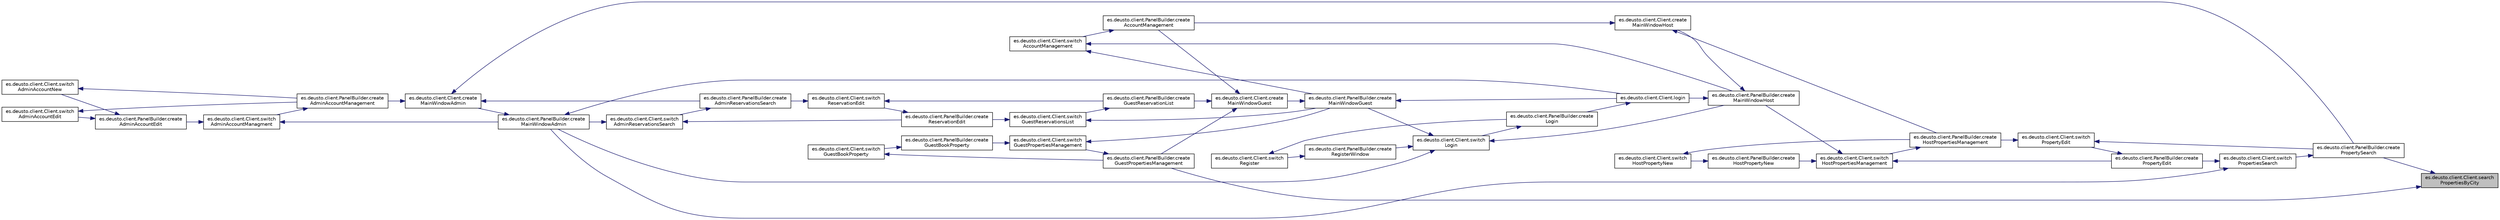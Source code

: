 digraph "es.deusto.client.Client.searchPropertiesByCity"
{
 // LATEX_PDF_SIZE
  edge [fontname="Helvetica",fontsize="10",labelfontname="Helvetica",labelfontsize="10"];
  node [fontname="Helvetica",fontsize="10",shape=record];
  rankdir="RL";
  Node904 [label="es.deusto.client.Client.search\lPropertiesByCity",height=0.2,width=0.4,color="black", fillcolor="grey75", style="filled", fontcolor="black",tooltip=" "];
  Node904 -> Node905 [dir="back",color="midnightblue",fontsize="10",style="solid",fontname="Helvetica"];
  Node905 [label="es.deusto.client.PanelBuilder.create\lPropertySearch",height=0.2,width=0.4,color="black", fillcolor="white", style="filled",URL="$classes_1_1deusto_1_1client_1_1_panel_builder.html#a96fdce41db963997c711d646563c69e0",tooltip=" "];
  Node905 -> Node906 [dir="back",color="midnightblue",fontsize="10",style="solid",fontname="Helvetica"];
  Node906 [label="es.deusto.client.Client.switch\lPropertiesSearch",height=0.2,width=0.4,color="black", fillcolor="white", style="filled",URL="$classes_1_1deusto_1_1client_1_1_client.html#af87b7fcbe691ef0a31dbc6849a037415",tooltip=" "];
  Node906 -> Node907 [dir="back",color="midnightblue",fontsize="10",style="solid",fontname="Helvetica"];
  Node907 [label="es.deusto.client.PanelBuilder.create\lPropertyEdit",height=0.2,width=0.4,color="black", fillcolor="white", style="filled",URL="$classes_1_1deusto_1_1client_1_1_panel_builder.html#aeaa0ead483ff83c6a51a96eddaa8795a",tooltip=" "];
  Node907 -> Node908 [dir="back",color="midnightblue",fontsize="10",style="solid",fontname="Helvetica"];
  Node908 [label="es.deusto.client.Client.switch\lPropertyEdit",height=0.2,width=0.4,color="black", fillcolor="white", style="filled",URL="$classes_1_1deusto_1_1client_1_1_client.html#a5dd6469d4428fe705fce4087aa386602",tooltip=" "];
  Node908 -> Node905 [dir="back",color="midnightblue",fontsize="10",style="solid",fontname="Helvetica"];
  Node908 -> Node909 [dir="back",color="midnightblue",fontsize="10",style="solid",fontname="Helvetica"];
  Node909 [label="es.deusto.client.PanelBuilder.create\lHostPropertiesManagement",height=0.2,width=0.4,color="black", fillcolor="white", style="filled",URL="$classes_1_1deusto_1_1client_1_1_panel_builder.html#a163a405546ee36aa7ce547c754b17844",tooltip=" "];
  Node909 -> Node910 [dir="back",color="midnightblue",fontsize="10",style="solid",fontname="Helvetica"];
  Node910 [label="es.deusto.client.Client.switch\lHostPropertiesManagement",height=0.2,width=0.4,color="black", fillcolor="white", style="filled",URL="$classes_1_1deusto_1_1client_1_1_client.html#a19e2021b8e93a30af971bfd07c2a8507",tooltip=" "];
  Node910 -> Node907 [dir="back",color="midnightblue",fontsize="10",style="solid",fontname="Helvetica"];
  Node910 -> Node911 [dir="back",color="midnightblue",fontsize="10",style="solid",fontname="Helvetica"];
  Node911 [label="es.deusto.client.PanelBuilder.create\lHostPropertyNew",height=0.2,width=0.4,color="black", fillcolor="white", style="filled",URL="$classes_1_1deusto_1_1client_1_1_panel_builder.html#a5211ab6dedb849c374d7816f5071109c",tooltip=" "];
  Node911 -> Node912 [dir="back",color="midnightblue",fontsize="10",style="solid",fontname="Helvetica"];
  Node912 [label="es.deusto.client.Client.switch\lHostPropertyNew",height=0.2,width=0.4,color="black", fillcolor="white", style="filled",URL="$classes_1_1deusto_1_1client_1_1_client.html#a0796863f65c9c5e8857b3b129802358e",tooltip=" "];
  Node912 -> Node909 [dir="back",color="midnightblue",fontsize="10",style="solid",fontname="Helvetica"];
  Node910 -> Node913 [dir="back",color="midnightblue",fontsize="10",style="solid",fontname="Helvetica"];
  Node913 [label="es.deusto.client.PanelBuilder.create\lMainWindowHost",height=0.2,width=0.4,color="black", fillcolor="white", style="filled",URL="$classes_1_1deusto_1_1client_1_1_panel_builder.html#a0d8f1d6c73010786f5b1765fdc490e4b",tooltip=" "];
  Node913 -> Node914 [dir="back",color="midnightblue",fontsize="10",style="solid",fontname="Helvetica"];
  Node914 [label="es.deusto.client.Client.login",height=0.2,width=0.4,color="black", fillcolor="white", style="filled",URL="$classes_1_1deusto_1_1client_1_1_client.html#a5c063d0b51ad320c92aa4d2525d67249",tooltip=" "];
  Node914 -> Node915 [dir="back",color="midnightblue",fontsize="10",style="solid",fontname="Helvetica"];
  Node915 [label="es.deusto.client.PanelBuilder.create\lLogin",height=0.2,width=0.4,color="black", fillcolor="white", style="filled",URL="$classes_1_1deusto_1_1client_1_1_panel_builder.html#a1922794e0ef78f689031499da33f495b",tooltip=" "];
  Node915 -> Node916 [dir="back",color="midnightblue",fontsize="10",style="solid",fontname="Helvetica"];
  Node916 [label="es.deusto.client.Client.switch\lLogin",height=0.2,width=0.4,color="black", fillcolor="white", style="filled",URL="$classes_1_1deusto_1_1client_1_1_client.html#a3649bfd0f4c5465aa12412473082b4a7",tooltip=" "];
  Node916 -> Node917 [dir="back",color="midnightblue",fontsize="10",style="solid",fontname="Helvetica"];
  Node917 [label="es.deusto.client.PanelBuilder.create\lRegisterWindow",height=0.2,width=0.4,color="black", fillcolor="white", style="filled",URL="$classes_1_1deusto_1_1client_1_1_panel_builder.html#abb0748521d51c1dcdcdd548f487ef72b",tooltip=" "];
  Node917 -> Node918 [dir="back",color="midnightblue",fontsize="10",style="solid",fontname="Helvetica"];
  Node918 [label="es.deusto.client.Client.switch\lRegister",height=0.2,width=0.4,color="black", fillcolor="white", style="filled",URL="$classes_1_1deusto_1_1client_1_1_client.html#a4d905b598ea8ff38f06e9a12b81dcab2",tooltip=" "];
  Node918 -> Node915 [dir="back",color="midnightblue",fontsize="10",style="solid",fontname="Helvetica"];
  Node916 -> Node919 [dir="back",color="midnightblue",fontsize="10",style="solid",fontname="Helvetica"];
  Node919 [label="es.deusto.client.PanelBuilder.create\lMainWindowAdmin",height=0.2,width=0.4,color="black", fillcolor="white", style="filled",URL="$classes_1_1deusto_1_1client_1_1_panel_builder.html#a32b7942177958f07263535d6d255556b",tooltip=" "];
  Node919 -> Node914 [dir="back",color="midnightblue",fontsize="10",style="solid",fontname="Helvetica"];
  Node919 -> Node920 [dir="back",color="midnightblue",fontsize="10",style="solid",fontname="Helvetica"];
  Node920 [label="es.deusto.client.Client.create\lMainWindowAdmin",height=0.2,width=0.4,color="black", fillcolor="white", style="filled",URL="$classes_1_1deusto_1_1client_1_1_client.html#a1628f28a7a5758510ccb6a4d1fa697a9",tooltip=" "];
  Node920 -> Node905 [dir="back",color="midnightblue",fontsize="10",style="solid",fontname="Helvetica"];
  Node920 -> Node921 [dir="back",color="midnightblue",fontsize="10",style="solid",fontname="Helvetica"];
  Node921 [label="es.deusto.client.PanelBuilder.create\lAdminAccountManagement",height=0.2,width=0.4,color="black", fillcolor="white", style="filled",URL="$classes_1_1deusto_1_1client_1_1_panel_builder.html#a76906aa362d3a389bda577a79b413374",tooltip=" "];
  Node921 -> Node922 [dir="back",color="midnightblue",fontsize="10",style="solid",fontname="Helvetica"];
  Node922 [label="es.deusto.client.Client.switch\lAdminAccountManagment",height=0.2,width=0.4,color="black", fillcolor="white", style="filled",URL="$classes_1_1deusto_1_1client_1_1_client.html#a2f806363c591a46a42ca419df7ce4ef0",tooltip=" "];
  Node922 -> Node923 [dir="back",color="midnightblue",fontsize="10",style="solid",fontname="Helvetica"];
  Node923 [label="es.deusto.client.PanelBuilder.create\lAdminAccountEdit",height=0.2,width=0.4,color="black", fillcolor="white", style="filled",URL="$classes_1_1deusto_1_1client_1_1_panel_builder.html#ab47c3bca19d01967d895e0dd7d3ad2f4",tooltip=" "];
  Node923 -> Node924 [dir="back",color="midnightblue",fontsize="10",style="solid",fontname="Helvetica"];
  Node924 [label="es.deusto.client.Client.switch\lAdminAccountEdit",height=0.2,width=0.4,color="black", fillcolor="white", style="filled",URL="$classes_1_1deusto_1_1client_1_1_client.html#a60c21761b82af9149afcf18fdebbc417",tooltip=" "];
  Node924 -> Node921 [dir="back",color="midnightblue",fontsize="10",style="solid",fontname="Helvetica"];
  Node923 -> Node925 [dir="back",color="midnightblue",fontsize="10",style="solid",fontname="Helvetica"];
  Node925 [label="es.deusto.client.Client.switch\lAdminAccountNew",height=0.2,width=0.4,color="black", fillcolor="white", style="filled",URL="$classes_1_1deusto_1_1client_1_1_client.html#a7b9ebc242c5d265ebeacb379034c9b7b",tooltip=" "];
  Node925 -> Node921 [dir="back",color="midnightblue",fontsize="10",style="solid",fontname="Helvetica"];
  Node922 -> Node919 [dir="back",color="midnightblue",fontsize="10",style="solid",fontname="Helvetica"];
  Node920 -> Node926 [dir="back",color="midnightblue",fontsize="10",style="solid",fontname="Helvetica"];
  Node926 [label="es.deusto.client.PanelBuilder.create\lAdminReservationsSearch",height=0.2,width=0.4,color="black", fillcolor="white", style="filled",URL="$classes_1_1deusto_1_1client_1_1_panel_builder.html#adc074dabcf7a18b43dc6d71df8f58963",tooltip=" "];
  Node926 -> Node927 [dir="back",color="midnightblue",fontsize="10",style="solid",fontname="Helvetica"];
  Node927 [label="es.deusto.client.Client.switch\lAdminReservationsSearch",height=0.2,width=0.4,color="black", fillcolor="white", style="filled",URL="$classes_1_1deusto_1_1client_1_1_client.html#a64110a92c5026cc2c23c1989d86164fd",tooltip=" "];
  Node927 -> Node928 [dir="back",color="midnightblue",fontsize="10",style="solid",fontname="Helvetica"];
  Node928 [label="es.deusto.client.PanelBuilder.create\lReservationEdit",height=0.2,width=0.4,color="black", fillcolor="white", style="filled",URL="$classes_1_1deusto_1_1client_1_1_panel_builder.html#a7c3b05bd40288bf45dc318f9f26a0377",tooltip=" "];
  Node928 -> Node929 [dir="back",color="midnightblue",fontsize="10",style="solid",fontname="Helvetica"];
  Node929 [label="es.deusto.client.Client.switch\lReservationEdit",height=0.2,width=0.4,color="black", fillcolor="white", style="filled",URL="$classes_1_1deusto_1_1client_1_1_client.html#a0f4f5c060e44c9d9d6ed08b652612b13",tooltip=" "];
  Node929 -> Node930 [dir="back",color="midnightblue",fontsize="10",style="solid",fontname="Helvetica"];
  Node930 [label="es.deusto.client.PanelBuilder.create\lGuestReservationList",height=0.2,width=0.4,color="black", fillcolor="white", style="filled",URL="$classes_1_1deusto_1_1client_1_1_panel_builder.html#a49dcd798d35c7b9b9c05e1353133afe1",tooltip=" "];
  Node930 -> Node931 [dir="back",color="midnightblue",fontsize="10",style="solid",fontname="Helvetica"];
  Node931 [label="es.deusto.client.Client.switch\lGuestReservationsList",height=0.2,width=0.4,color="black", fillcolor="white", style="filled",URL="$classes_1_1deusto_1_1client_1_1_client.html#abe4b00051f82e6fcf26c236b711cdf15",tooltip=" "];
  Node931 -> Node928 [dir="back",color="midnightblue",fontsize="10",style="solid",fontname="Helvetica"];
  Node931 -> Node932 [dir="back",color="midnightblue",fontsize="10",style="solid",fontname="Helvetica"];
  Node932 [label="es.deusto.client.PanelBuilder.create\lMainWindowGuest",height=0.2,width=0.4,color="black", fillcolor="white", style="filled",URL="$classes_1_1deusto_1_1client_1_1_panel_builder.html#a8969744356db218b0c7ec2131856433d",tooltip=" "];
  Node932 -> Node914 [dir="back",color="midnightblue",fontsize="10",style="solid",fontname="Helvetica"];
  Node932 -> Node933 [dir="back",color="midnightblue",fontsize="10",style="solid",fontname="Helvetica"];
  Node933 [label="es.deusto.client.Client.create\lMainWindowGuest",height=0.2,width=0.4,color="black", fillcolor="white", style="filled",URL="$classes_1_1deusto_1_1client_1_1_client.html#ade35c639554c770d3c2494e98c8ecb5c",tooltip=" "];
  Node933 -> Node930 [dir="back",color="midnightblue",fontsize="10",style="solid",fontname="Helvetica"];
  Node933 -> Node934 [dir="back",color="midnightblue",fontsize="10",style="solid",fontname="Helvetica"];
  Node934 [label="es.deusto.client.PanelBuilder.create\lGuestPropertiesManagement",height=0.2,width=0.4,color="black", fillcolor="white", style="filled",URL="$classes_1_1deusto_1_1client_1_1_panel_builder.html#a25c2bcc9184c1c014c9daf5d81b89728",tooltip=" "];
  Node934 -> Node935 [dir="back",color="midnightblue",fontsize="10",style="solid",fontname="Helvetica"];
  Node935 [label="es.deusto.client.Client.switch\lGuestPropertiesManagement",height=0.2,width=0.4,color="black", fillcolor="white", style="filled",URL="$classes_1_1deusto_1_1client_1_1_client.html#afd4978131a2d9f94f8a65f4fc2641235",tooltip=" "];
  Node935 -> Node936 [dir="back",color="midnightblue",fontsize="10",style="solid",fontname="Helvetica"];
  Node936 [label="es.deusto.client.PanelBuilder.create\lGuestBookProperty",height=0.2,width=0.4,color="black", fillcolor="white", style="filled",URL="$classes_1_1deusto_1_1client_1_1_panel_builder.html#a0d6ae6821b7f28f9fffb0d570d6524af",tooltip=" "];
  Node936 -> Node937 [dir="back",color="midnightblue",fontsize="10",style="solid",fontname="Helvetica"];
  Node937 [label="es.deusto.client.Client.switch\lGuestBookProperty",height=0.2,width=0.4,color="black", fillcolor="white", style="filled",URL="$classes_1_1deusto_1_1client_1_1_client.html#a9f7d7f1006b6b5da7c8fab120b127521",tooltip=" "];
  Node937 -> Node934 [dir="back",color="midnightblue",fontsize="10",style="solid",fontname="Helvetica"];
  Node935 -> Node932 [dir="back",color="midnightblue",fontsize="10",style="solid",fontname="Helvetica"];
  Node933 -> Node938 [dir="back",color="midnightblue",fontsize="10",style="solid",fontname="Helvetica"];
  Node938 [label="es.deusto.client.PanelBuilder.create\lAccountManagement",height=0.2,width=0.4,color="black", fillcolor="white", style="filled",URL="$classes_1_1deusto_1_1client_1_1_panel_builder.html#aa51d5dd53cd9147ffc99d4b9c5c3026d",tooltip=" "];
  Node938 -> Node939 [dir="back",color="midnightblue",fontsize="10",style="solid",fontname="Helvetica"];
  Node939 [label="es.deusto.client.Client.switch\lAccountManagement",height=0.2,width=0.4,color="black", fillcolor="white", style="filled",URL="$classes_1_1deusto_1_1client_1_1_client.html#af82d1b484aaaa288d5e6efc2723fa9bd",tooltip=" "];
  Node939 -> Node913 [dir="back",color="midnightblue",fontsize="10",style="solid",fontname="Helvetica"];
  Node939 -> Node932 [dir="back",color="midnightblue",fontsize="10",style="solid",fontname="Helvetica"];
  Node929 -> Node926 [dir="back",color="midnightblue",fontsize="10",style="solid",fontname="Helvetica"];
  Node927 -> Node919 [dir="back",color="midnightblue",fontsize="10",style="solid",fontname="Helvetica"];
  Node916 -> Node913 [dir="back",color="midnightblue",fontsize="10",style="solid",fontname="Helvetica"];
  Node916 -> Node932 [dir="back",color="midnightblue",fontsize="10",style="solid",fontname="Helvetica"];
  Node913 -> Node940 [dir="back",color="midnightblue",fontsize="10",style="solid",fontname="Helvetica"];
  Node940 [label="es.deusto.client.Client.create\lMainWindowHost",height=0.2,width=0.4,color="black", fillcolor="white", style="filled",URL="$classes_1_1deusto_1_1client_1_1_client.html#afd0e78bff5570acbd1f8b06893d3a078",tooltip=" "];
  Node940 -> Node909 [dir="back",color="midnightblue",fontsize="10",style="solid",fontname="Helvetica"];
  Node940 -> Node938 [dir="back",color="midnightblue",fontsize="10",style="solid",fontname="Helvetica"];
  Node906 -> Node919 [dir="back",color="midnightblue",fontsize="10",style="solid",fontname="Helvetica"];
  Node904 -> Node934 [dir="back",color="midnightblue",fontsize="10",style="solid",fontname="Helvetica"];
}
